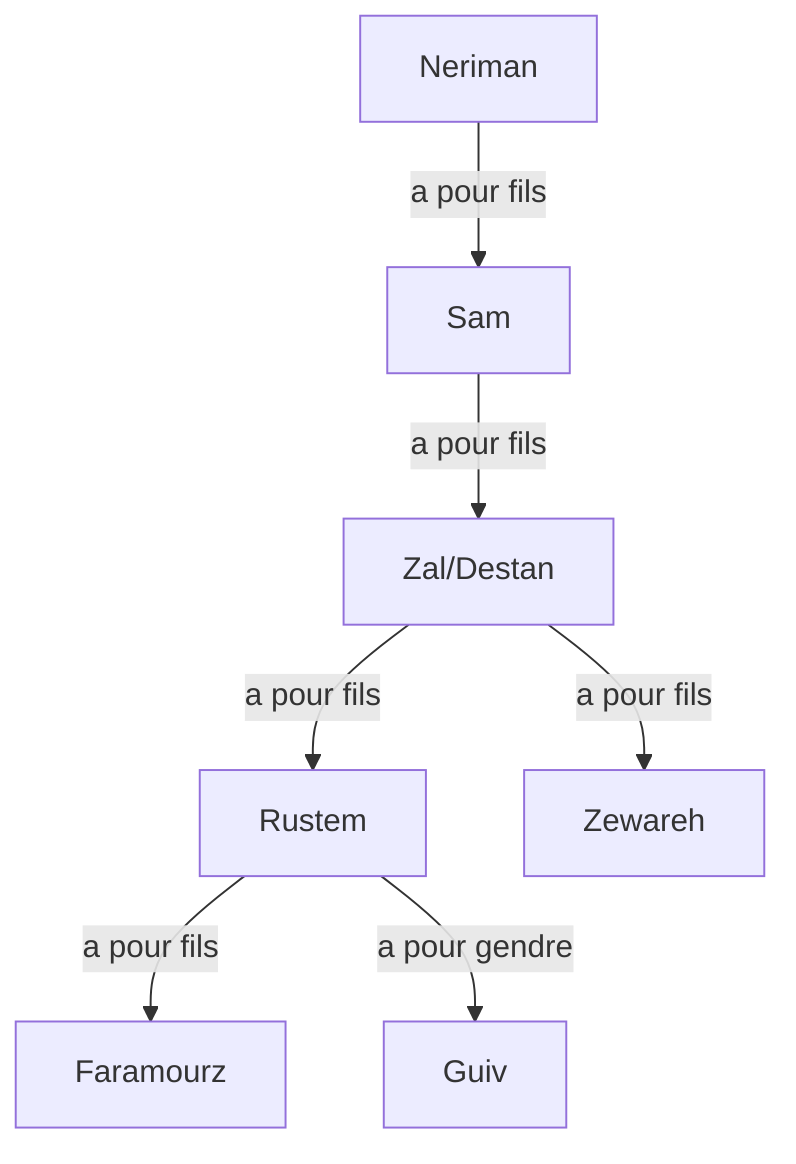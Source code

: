 graph TD
Neriman --a pour fils--> Sam
Sam --a pour fils--> Zal/Destan
Zal/Destan --a pour fils--> Rustem
Zal/Destan --a pour fils--> Zewareh
Rustem --a pour fils--> Faramourz
Rustem --a pour gendre--> Guiv